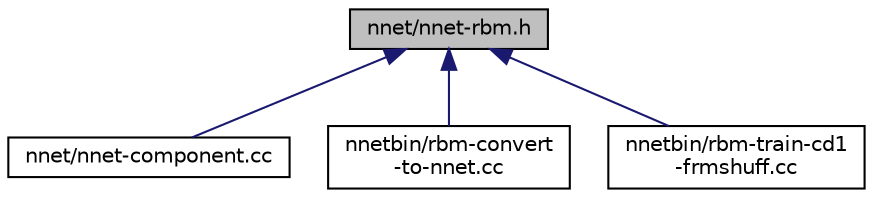 digraph "nnet/nnet-rbm.h"
{
  edge [fontname="Helvetica",fontsize="10",labelfontname="Helvetica",labelfontsize="10"];
  node [fontname="Helvetica",fontsize="10",shape=record];
  Node92 [label="nnet/nnet-rbm.h",height=0.2,width=0.4,color="black", fillcolor="grey75", style="filled", fontcolor="black"];
  Node92 -> Node93 [dir="back",color="midnightblue",fontsize="10",style="solid",fontname="Helvetica"];
  Node93 [label="nnet/nnet-component.cc",height=0.2,width=0.4,color="black", fillcolor="white", style="filled",URL="$nnet-component_8cc.html"];
  Node92 -> Node94 [dir="back",color="midnightblue",fontsize="10",style="solid",fontname="Helvetica"];
  Node94 [label="nnetbin/rbm-convert\l-to-nnet.cc",height=0.2,width=0.4,color="black", fillcolor="white", style="filled",URL="$rbm-convert-to-nnet_8cc.html"];
  Node92 -> Node95 [dir="back",color="midnightblue",fontsize="10",style="solid",fontname="Helvetica"];
  Node95 [label="nnetbin/rbm-train-cd1\l-frmshuff.cc",height=0.2,width=0.4,color="black", fillcolor="white", style="filled",URL="$rbm-train-cd1-frmshuff_8cc.html"];
}
